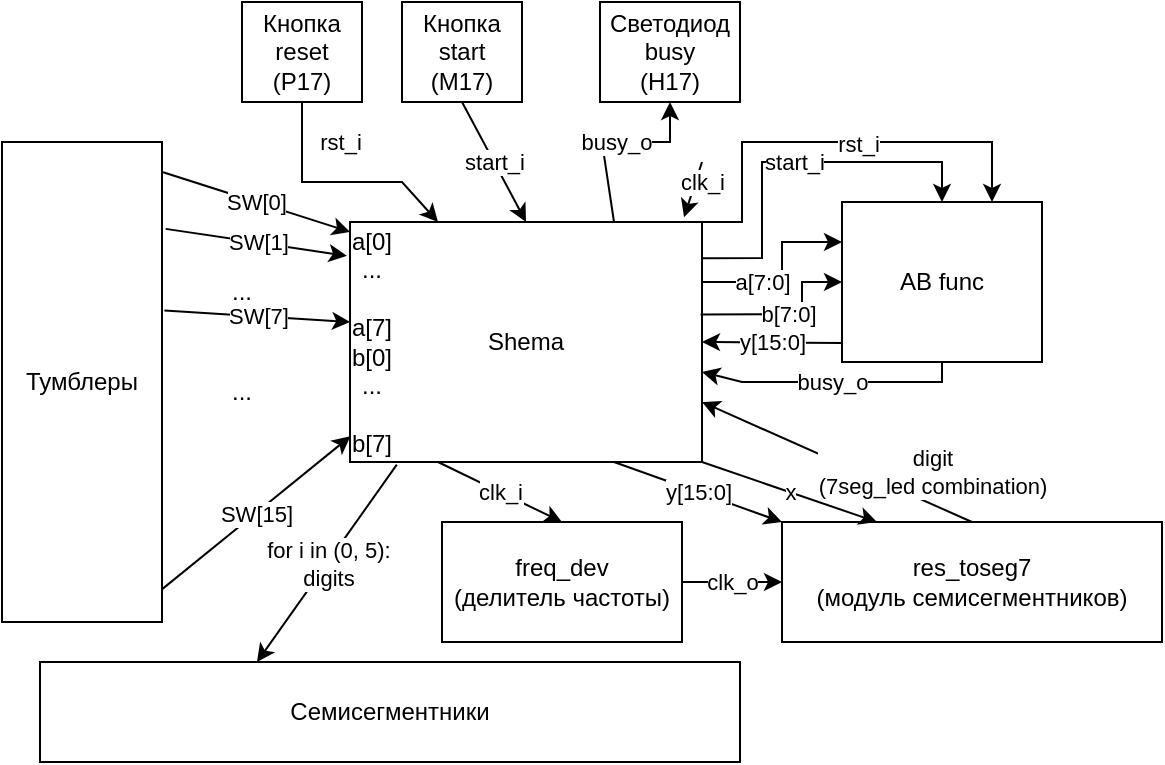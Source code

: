 <mxfile version="21.3.7" type="device">
  <diagram name="shema" id="3yRUzxGco7p7gHoINsz3">
    <mxGraphModel dx="911" dy="495" grid="1" gridSize="10" guides="1" tooltips="1" connect="1" arrows="1" fold="1" page="1" pageScale="1" pageWidth="827" pageHeight="1169" math="0" shadow="0">
      <root>
        <mxCell id="0" />
        <mxCell id="1" parent="0" />
        <mxCell id="kalXQZEqgT0f3mHsOKg4-2" value="Shema" style="rounded=0;whiteSpace=wrap;html=1;" vertex="1" parent="1">
          <mxGeometry x="254" y="160" width="176" height="120" as="geometry" />
        </mxCell>
        <mxCell id="kalXQZEqgT0f3mHsOKg4-3" value="freq_dev&lt;br&gt;(делитель частоты)" style="rounded=0;whiteSpace=wrap;html=1;" vertex="1" parent="1">
          <mxGeometry x="300" y="310" width="120" height="60" as="geometry" />
        </mxCell>
        <mxCell id="kalXQZEqgT0f3mHsOKg4-4" value="Тумблеры" style="rounded=0;whiteSpace=wrap;html=1;" vertex="1" parent="1">
          <mxGeometry x="80" y="120" width="80" height="240" as="geometry" />
        </mxCell>
        <mxCell id="kalXQZEqgT0f3mHsOKg4-5" value="Семисегментники" style="rounded=0;whiteSpace=wrap;html=1;" vertex="1" parent="1">
          <mxGeometry x="99" y="380" width="350" height="50" as="geometry" />
        </mxCell>
        <mxCell id="kalXQZEqgT0f3mHsOKg4-6" value="res_toseg7&lt;br&gt;(модуль семисегментников)" style="rounded=0;whiteSpace=wrap;html=1;" vertex="1" parent="1">
          <mxGeometry x="470" y="310" width="190" height="60" as="geometry" />
        </mxCell>
        <mxCell id="kalXQZEqgT0f3mHsOKg4-7" value="Кнопка reset (P17)" style="rounded=0;whiteSpace=wrap;html=1;" vertex="1" parent="1">
          <mxGeometry x="200" y="50" width="60" height="50" as="geometry" />
        </mxCell>
        <mxCell id="kalXQZEqgT0f3mHsOKg4-8" value="Кнопка start&lt;br&gt;(M17)" style="rounded=0;whiteSpace=wrap;html=1;" vertex="1" parent="1">
          <mxGeometry x="280" y="50" width="60" height="50" as="geometry" />
        </mxCell>
        <mxCell id="kalXQZEqgT0f3mHsOKg4-9" value="Светодиод busy&lt;br&gt;(H17)" style="rounded=0;whiteSpace=wrap;html=1;" vertex="1" parent="1">
          <mxGeometry x="379" y="50" width="70" height="50" as="geometry" />
        </mxCell>
        <mxCell id="kalXQZEqgT0f3mHsOKg4-10" value="" style="endArrow=classic;html=1;rounded=0;exitX=0.5;exitY=1;exitDx=0;exitDy=0;entryX=0.25;entryY=0;entryDx=0;entryDy=0;" edge="1" parent="1" source="kalXQZEqgT0f3mHsOKg4-7" target="kalXQZEqgT0f3mHsOKg4-2">
          <mxGeometry relative="1" as="geometry">
            <mxPoint x="360" y="280" as="sourcePoint" />
            <mxPoint x="460" y="280" as="targetPoint" />
            <Array as="points">
              <mxPoint x="230" y="140" />
              <mxPoint x="280" y="140" />
            </Array>
          </mxGeometry>
        </mxCell>
        <mxCell id="kalXQZEqgT0f3mHsOKg4-11" value="rst_i" style="edgeLabel;resizable=0;html=1;align=center;verticalAlign=middle;" connectable="0" vertex="1" parent="kalXQZEqgT0f3mHsOKg4-10">
          <mxGeometry relative="1" as="geometry">
            <mxPoint y="-20" as="offset" />
          </mxGeometry>
        </mxCell>
        <mxCell id="kalXQZEqgT0f3mHsOKg4-12" value="" style="endArrow=classic;html=1;rounded=0;exitX=0.5;exitY=1;exitDx=0;exitDy=0;entryX=0.5;entryY=0;entryDx=0;entryDy=0;" edge="1" parent="1" source="kalXQZEqgT0f3mHsOKg4-8" target="kalXQZEqgT0f3mHsOKg4-2">
          <mxGeometry relative="1" as="geometry">
            <mxPoint x="256" y="140" as="sourcePoint" />
            <mxPoint x="280" y="195" as="targetPoint" />
            <Array as="points" />
          </mxGeometry>
        </mxCell>
        <mxCell id="kalXQZEqgT0f3mHsOKg4-13" value="start_i" style="edgeLabel;resizable=0;html=1;align=center;verticalAlign=middle;" connectable="0" vertex="1" parent="kalXQZEqgT0f3mHsOKg4-12">
          <mxGeometry relative="1" as="geometry" />
        </mxCell>
        <mxCell id="kalXQZEqgT0f3mHsOKg4-15" value="" style="endArrow=classic;html=1;rounded=0;entryX=0.5;entryY=1;entryDx=0;entryDy=0;exitX=0.75;exitY=0;exitDx=0;exitDy=0;" edge="1" parent="1" source="kalXQZEqgT0f3mHsOKg4-2" target="kalXQZEqgT0f3mHsOKg4-9">
          <mxGeometry relative="1" as="geometry">
            <mxPoint x="290" y="220" as="sourcePoint" />
            <mxPoint x="390" y="220" as="targetPoint" />
            <Array as="points">
              <mxPoint x="380" y="120" />
              <mxPoint x="414" y="120" />
            </Array>
          </mxGeometry>
        </mxCell>
        <mxCell id="kalXQZEqgT0f3mHsOKg4-16" value="busy_o" style="edgeLabel;resizable=0;html=1;align=center;verticalAlign=middle;" connectable="0" vertex="1" parent="kalXQZEqgT0f3mHsOKg4-15">
          <mxGeometry relative="1" as="geometry" />
        </mxCell>
        <mxCell id="kalXQZEqgT0f3mHsOKg4-23" value="" style="endArrow=classic;html=1;rounded=0;exitX=1.007;exitY=0.063;exitDx=0;exitDy=0;exitPerimeter=0;entryX=0;entryY=0.25;entryDx=0;entryDy=0;" edge="1" parent="1" source="kalXQZEqgT0f3mHsOKg4-4">
          <mxGeometry relative="1" as="geometry">
            <mxPoint x="160.0" y="165.92" as="sourcePoint" />
            <mxPoint x="254.08" y="165" as="targetPoint" />
          </mxGeometry>
        </mxCell>
        <mxCell id="kalXQZEqgT0f3mHsOKg4-24" value="SW[0]" style="edgeLabel;resizable=0;html=1;align=center;verticalAlign=middle;" connectable="0" vertex="1" parent="kalXQZEqgT0f3mHsOKg4-23">
          <mxGeometry relative="1" as="geometry" />
        </mxCell>
        <mxCell id="kalXQZEqgT0f3mHsOKg4-25" value="" style="endArrow=classic;html=1;rounded=0;entryX=-0.014;entryY=0.369;entryDx=0;entryDy=0;entryPerimeter=0;exitX=1.023;exitY=0.181;exitDx=0;exitDy=0;exitPerimeter=0;" edge="1" parent="1" source="kalXQZEqgT0f3mHsOKg4-4">
          <mxGeometry relative="1" as="geometry">
            <mxPoint x="160.72" y="178.64" as="sourcePoint" />
            <mxPoint x="252.4" y="176.9" as="targetPoint" />
          </mxGeometry>
        </mxCell>
        <mxCell id="kalXQZEqgT0f3mHsOKg4-26" value="SW[1]" style="edgeLabel;resizable=0;html=1;align=center;verticalAlign=middle;" connectable="0" vertex="1" parent="kalXQZEqgT0f3mHsOKg4-25">
          <mxGeometry relative="1" as="geometry" />
        </mxCell>
        <mxCell id="kalXQZEqgT0f3mHsOKg4-27" value="" style="endArrow=classic;html=1;rounded=0;entryX=-0.014;entryY=0.369;entryDx=0;entryDy=0;entryPerimeter=0;exitX=1.015;exitY=0.351;exitDx=0;exitDy=0;exitPerimeter=0;" edge="1" parent="1" source="kalXQZEqgT0f3mHsOKg4-4">
          <mxGeometry relative="1" as="geometry">
            <mxPoint x="163.08" y="212" as="sourcePoint" />
            <mxPoint x="254.08" y="210" as="targetPoint" />
          </mxGeometry>
        </mxCell>
        <mxCell id="kalXQZEqgT0f3mHsOKg4-28" value="SW[7]" style="edgeLabel;resizable=0;html=1;align=center;verticalAlign=middle;" connectable="0" vertex="1" parent="kalXQZEqgT0f3mHsOKg4-27">
          <mxGeometry relative="1" as="geometry" />
        </mxCell>
        <mxCell id="kalXQZEqgT0f3mHsOKg4-29" value="" style="endArrow=classic;html=1;rounded=0;entryX=0.001;entryY=0.893;entryDx=0;entryDy=0;entryPerimeter=0;exitX=1.003;exitY=0.931;exitDx=0;exitDy=0;exitPerimeter=0;" edge="1" parent="1" source="kalXQZEqgT0f3mHsOKg4-4" target="kalXQZEqgT0f3mHsOKg4-2">
          <mxGeometry relative="1" as="geometry">
            <mxPoint x="173.08" y="222" as="sourcePoint" />
            <mxPoint x="264.08" y="220" as="targetPoint" />
          </mxGeometry>
        </mxCell>
        <mxCell id="kalXQZEqgT0f3mHsOKg4-30" value="SW[15]" style="edgeLabel;resizable=0;html=1;align=center;verticalAlign=middle;" connectable="0" vertex="1" parent="kalXQZEqgT0f3mHsOKg4-29">
          <mxGeometry relative="1" as="geometry" />
        </mxCell>
        <mxCell id="kalXQZEqgT0f3mHsOKg4-31" value="..." style="text;html=1;strokeColor=none;fillColor=none;align=center;verticalAlign=middle;whiteSpace=wrap;rounded=0;" vertex="1" parent="1">
          <mxGeometry x="170" y="180" width="60" height="30" as="geometry" />
        </mxCell>
        <mxCell id="kalXQZEqgT0f3mHsOKg4-32" value="..." style="text;html=1;strokeColor=none;fillColor=none;align=center;verticalAlign=middle;whiteSpace=wrap;rounded=0;" vertex="1" parent="1">
          <mxGeometry x="170" y="230" width="60" height="30" as="geometry" />
        </mxCell>
        <mxCell id="kalXQZEqgT0f3mHsOKg4-33" value="a[0]&lt;br&gt;...&lt;br&gt;&lt;br&gt;a[7]&lt;br&gt;b[0]&lt;br&gt;...&lt;br&gt;&lt;br&gt;b[7]" style="text;html=1;strokeColor=none;fillColor=none;align=center;verticalAlign=middle;whiteSpace=wrap;rounded=0;" vertex="1" parent="1">
          <mxGeometry x="240" y="170" width="50" height="100" as="geometry" />
        </mxCell>
        <mxCell id="kalXQZEqgT0f3mHsOKg4-36" value="" style="endArrow=classic;html=1;rounded=0;entryX=0.949;entryY=-0.02;entryDx=0;entryDy=0;entryPerimeter=0;" edge="1" parent="1" target="kalXQZEqgT0f3mHsOKg4-2">
          <mxGeometry relative="1" as="geometry">
            <mxPoint x="430" y="130" as="sourcePoint" />
            <mxPoint x="540" y="140" as="targetPoint" />
          </mxGeometry>
        </mxCell>
        <mxCell id="kalXQZEqgT0f3mHsOKg4-37" value="clk_i" style="edgeLabel;resizable=0;html=1;align=center;verticalAlign=middle;" connectable="0" vertex="1" parent="kalXQZEqgT0f3mHsOKg4-36">
          <mxGeometry relative="1" as="geometry">
            <mxPoint x="4" y="-4" as="offset" />
          </mxGeometry>
        </mxCell>
        <mxCell id="kalXQZEqgT0f3mHsOKg4-38" value="" style="endArrow=classic;html=1;rounded=0;exitX=0.25;exitY=1;exitDx=0;exitDy=0;entryX=0.5;entryY=0;entryDx=0;entryDy=0;" edge="1" parent="1" source="kalXQZEqgT0f3mHsOKg4-2" target="kalXQZEqgT0f3mHsOKg4-3">
          <mxGeometry relative="1" as="geometry">
            <mxPoint x="250" y="290" as="sourcePoint" />
            <mxPoint x="350" y="290" as="targetPoint" />
          </mxGeometry>
        </mxCell>
        <mxCell id="kalXQZEqgT0f3mHsOKg4-39" value="clk_i" style="edgeLabel;resizable=0;html=1;align=center;verticalAlign=middle;" connectable="0" vertex="1" parent="kalXQZEqgT0f3mHsOKg4-38">
          <mxGeometry relative="1" as="geometry" />
        </mxCell>
        <mxCell id="kalXQZEqgT0f3mHsOKg4-41" value="" style="endArrow=classic;html=1;rounded=0;exitX=1;exitY=0.5;exitDx=0;exitDy=0;entryX=0;entryY=0.5;entryDx=0;entryDy=0;" edge="1" parent="1" source="kalXQZEqgT0f3mHsOKg4-3" target="kalXQZEqgT0f3mHsOKg4-6">
          <mxGeometry relative="1" as="geometry">
            <mxPoint x="308" y="290" as="sourcePoint" />
            <mxPoint x="310" y="310" as="targetPoint" />
          </mxGeometry>
        </mxCell>
        <mxCell id="kalXQZEqgT0f3mHsOKg4-42" value="clk_o" style="edgeLabel;resizable=0;html=1;align=center;verticalAlign=middle;" connectable="0" vertex="1" parent="kalXQZEqgT0f3mHsOKg4-41">
          <mxGeometry relative="1" as="geometry" />
        </mxCell>
        <mxCell id="kalXQZEqgT0f3mHsOKg4-44" value="" style="endArrow=classic;html=1;rounded=0;entryX=0.25;entryY=0;entryDx=0;entryDy=0;exitX=1;exitY=1;exitDx=0;exitDy=0;" edge="1" parent="1" source="kalXQZEqgT0f3mHsOKg4-2" target="kalXQZEqgT0f3mHsOKg4-6">
          <mxGeometry relative="1" as="geometry">
            <mxPoint x="390" y="250" as="sourcePoint" />
            <mxPoint x="490" y="250" as="targetPoint" />
            <Array as="points" />
          </mxGeometry>
        </mxCell>
        <mxCell id="kalXQZEqgT0f3mHsOKg4-45" value="x" style="edgeLabel;resizable=0;html=1;align=center;verticalAlign=middle;" connectable="0" vertex="1" parent="kalXQZEqgT0f3mHsOKg4-44">
          <mxGeometry relative="1" as="geometry" />
        </mxCell>
        <mxCell id="kalXQZEqgT0f3mHsOKg4-46" value="" style="endArrow=classic;html=1;rounded=0;entryX=1;entryY=0.75;entryDx=0;entryDy=0;exitX=0.5;exitY=0;exitDx=0;exitDy=0;" edge="1" parent="1" source="kalXQZEqgT0f3mHsOKg4-6" target="kalXQZEqgT0f3mHsOKg4-2">
          <mxGeometry relative="1" as="geometry">
            <mxPoint x="440" y="260" as="sourcePoint" />
            <mxPoint x="472" y="310" as="targetPoint" />
            <Array as="points" />
          </mxGeometry>
        </mxCell>
        <mxCell id="kalXQZEqgT0f3mHsOKg4-47" value="digit&lt;br&gt;(7seg_led combination)" style="edgeLabel;resizable=0;html=1;align=center;verticalAlign=middle;" connectable="0" vertex="1" parent="kalXQZEqgT0f3mHsOKg4-46">
          <mxGeometry relative="1" as="geometry">
            <mxPoint x="47" y="5" as="offset" />
          </mxGeometry>
        </mxCell>
        <mxCell id="kalXQZEqgT0f3mHsOKg4-49" value="AB func" style="rounded=0;whiteSpace=wrap;html=1;" vertex="1" parent="1">
          <mxGeometry x="500" y="150" width="100" height="80" as="geometry" />
        </mxCell>
        <mxCell id="kalXQZEqgT0f3mHsOKg4-50" value="" style="endArrow=classic;html=1;rounded=0;exitX=1;exitY=0;exitDx=0;exitDy=0;entryX=0.75;entryY=0;entryDx=0;entryDy=0;" edge="1" parent="1" source="kalXQZEqgT0f3mHsOKg4-2" target="kalXQZEqgT0f3mHsOKg4-49">
          <mxGeometry relative="1" as="geometry">
            <mxPoint x="240" y="110" as="sourcePoint" />
            <mxPoint x="480" y="140" as="targetPoint" />
            <Array as="points">
              <mxPoint x="450" y="160" />
              <mxPoint x="450" y="120" />
              <mxPoint x="575" y="120" />
            </Array>
          </mxGeometry>
        </mxCell>
        <mxCell id="kalXQZEqgT0f3mHsOKg4-51" value="rst_i" style="edgeLabel;resizable=0;html=1;align=center;verticalAlign=middle;" connectable="0" vertex="1" parent="kalXQZEqgT0f3mHsOKg4-50">
          <mxGeometry relative="1" as="geometry">
            <mxPoint x="10" y="1" as="offset" />
          </mxGeometry>
        </mxCell>
        <mxCell id="kalXQZEqgT0f3mHsOKg4-52" value="" style="endArrow=classic;html=1;rounded=0;exitX=1;exitY=0.151;exitDx=0;exitDy=0;exitPerimeter=0;entryX=0.5;entryY=0;entryDx=0;entryDy=0;" edge="1" parent="1" source="kalXQZEqgT0f3mHsOKg4-2" target="kalXQZEqgT0f3mHsOKg4-49">
          <mxGeometry relative="1" as="geometry">
            <mxPoint x="320" y="110" as="sourcePoint" />
            <mxPoint x="352" y="170" as="targetPoint" />
            <Array as="points">
              <mxPoint x="460" y="178" />
              <mxPoint x="460" y="130" />
              <mxPoint x="550" y="130" />
            </Array>
          </mxGeometry>
        </mxCell>
        <mxCell id="kalXQZEqgT0f3mHsOKg4-53" value="start_i" style="edgeLabel;resizable=0;html=1;align=center;verticalAlign=middle;" connectable="0" vertex="1" parent="kalXQZEqgT0f3mHsOKg4-52">
          <mxGeometry relative="1" as="geometry" />
        </mxCell>
        <mxCell id="kalXQZEqgT0f3mHsOKg4-54" value="" style="endArrow=classic;html=1;rounded=0;entryX=1;entryY=0.625;entryDx=0;entryDy=0;exitX=0.5;exitY=1;exitDx=0;exitDy=0;entryPerimeter=0;" edge="1" parent="1" source="kalXQZEqgT0f3mHsOKg4-49" target="kalXQZEqgT0f3mHsOKg4-2">
          <mxGeometry relative="1" as="geometry">
            <mxPoint x="396" y="170" as="sourcePoint" />
            <mxPoint x="424" y="110" as="targetPoint" />
            <Array as="points">
              <mxPoint x="550" y="240" />
              <mxPoint x="450" y="240" />
            </Array>
          </mxGeometry>
        </mxCell>
        <mxCell id="kalXQZEqgT0f3mHsOKg4-55" value="busy_o" style="edgeLabel;resizable=0;html=1;align=center;verticalAlign=middle;" connectable="0" vertex="1" parent="kalXQZEqgT0f3mHsOKg4-54">
          <mxGeometry relative="1" as="geometry" />
        </mxCell>
        <mxCell id="kalXQZEqgT0f3mHsOKg4-58" value="" style="endArrow=classic;html=1;rounded=0;entryX=0;entryY=0.25;entryDx=0;entryDy=0;exitX=1;exitY=0.25;exitDx=0;exitDy=0;" edge="1" parent="1" source="kalXQZEqgT0f3mHsOKg4-2" target="kalXQZEqgT0f3mHsOKg4-49">
          <mxGeometry relative="1" as="geometry">
            <mxPoint x="430" y="200" as="sourcePoint" />
            <mxPoint x="530" y="200" as="targetPoint" />
            <Array as="points">
              <mxPoint x="470" y="190" />
              <mxPoint x="470" y="170" />
            </Array>
          </mxGeometry>
        </mxCell>
        <mxCell id="kalXQZEqgT0f3mHsOKg4-59" value="a[7:0]" style="edgeLabel;resizable=0;html=1;align=center;verticalAlign=middle;" connectable="0" vertex="1" parent="kalXQZEqgT0f3mHsOKg4-58">
          <mxGeometry relative="1" as="geometry">
            <mxPoint x="-10" y="5" as="offset" />
          </mxGeometry>
        </mxCell>
        <mxCell id="kalXQZEqgT0f3mHsOKg4-60" value="" style="endArrow=classic;html=1;rounded=0;entryX=0;entryY=0.5;entryDx=0;entryDy=0;exitX=0.996;exitY=0.385;exitDx=0;exitDy=0;exitPerimeter=0;" edge="1" parent="1" source="kalXQZEqgT0f3mHsOKg4-2" target="kalXQZEqgT0f3mHsOKg4-49">
          <mxGeometry relative="1" as="geometry">
            <mxPoint x="440" y="210" as="sourcePoint" />
            <mxPoint x="510" y="180" as="targetPoint" />
            <Array as="points">
              <mxPoint x="480" y="206" />
              <mxPoint x="480" y="190" />
            </Array>
          </mxGeometry>
        </mxCell>
        <mxCell id="kalXQZEqgT0f3mHsOKg4-61" value="b[7:0]" style="edgeLabel;resizable=0;html=1;align=center;verticalAlign=middle;" connectable="0" vertex="1" parent="kalXQZEqgT0f3mHsOKg4-60">
          <mxGeometry relative="1" as="geometry" />
        </mxCell>
        <mxCell id="kalXQZEqgT0f3mHsOKg4-62" value="" style="endArrow=classic;html=1;rounded=0;exitX=0;exitY=0.881;exitDx=0;exitDy=0;exitPerimeter=0;entryX=1;entryY=0.5;entryDx=0;entryDy=0;" edge="1" parent="1" source="kalXQZEqgT0f3mHsOKg4-49" target="kalXQZEqgT0f3mHsOKg4-2">
          <mxGeometry relative="1" as="geometry">
            <mxPoint x="370" y="240" as="sourcePoint" />
            <mxPoint x="470" y="240" as="targetPoint" />
          </mxGeometry>
        </mxCell>
        <mxCell id="kalXQZEqgT0f3mHsOKg4-63" value="y[15:0]" style="edgeLabel;resizable=0;html=1;align=center;verticalAlign=middle;" connectable="0" vertex="1" parent="kalXQZEqgT0f3mHsOKg4-62">
          <mxGeometry relative="1" as="geometry" />
        </mxCell>
        <mxCell id="kalXQZEqgT0f3mHsOKg4-64" value="" style="endArrow=classic;html=1;rounded=0;entryX=0;entryY=0;entryDx=0;entryDy=0;exitX=0.75;exitY=1;exitDx=0;exitDy=0;" edge="1" parent="1" source="kalXQZEqgT0f3mHsOKg4-2" target="kalXQZEqgT0f3mHsOKg4-6">
          <mxGeometry relative="1" as="geometry">
            <mxPoint x="510" y="230" as="sourcePoint" />
            <mxPoint x="440" y="230" as="targetPoint" />
          </mxGeometry>
        </mxCell>
        <mxCell id="kalXQZEqgT0f3mHsOKg4-65" value="y[15:0]" style="edgeLabel;resizable=0;html=1;align=center;verticalAlign=middle;" connectable="0" vertex="1" parent="kalXQZEqgT0f3mHsOKg4-64">
          <mxGeometry relative="1" as="geometry" />
        </mxCell>
        <mxCell id="kalXQZEqgT0f3mHsOKg4-66" value="" style="endArrow=classic;html=1;rounded=0;exitX=0.133;exitY=1.011;exitDx=0;exitDy=0;exitPerimeter=0;entryX=0.31;entryY=0;entryDx=0;entryDy=0;entryPerimeter=0;" edge="1" parent="1" source="kalXQZEqgT0f3mHsOKg4-2" target="kalXQZEqgT0f3mHsOKg4-5">
          <mxGeometry relative="1" as="geometry">
            <mxPoint x="330" y="320" as="sourcePoint" />
            <mxPoint x="430" y="320" as="targetPoint" />
          </mxGeometry>
        </mxCell>
        <mxCell id="kalXQZEqgT0f3mHsOKg4-67" value="for i in (0, 5):&lt;br&gt;digits" style="edgeLabel;resizable=0;html=1;align=center;verticalAlign=middle;" connectable="0" vertex="1" parent="kalXQZEqgT0f3mHsOKg4-66">
          <mxGeometry relative="1" as="geometry" />
        </mxCell>
      </root>
    </mxGraphModel>
  </diagram>
</mxfile>
